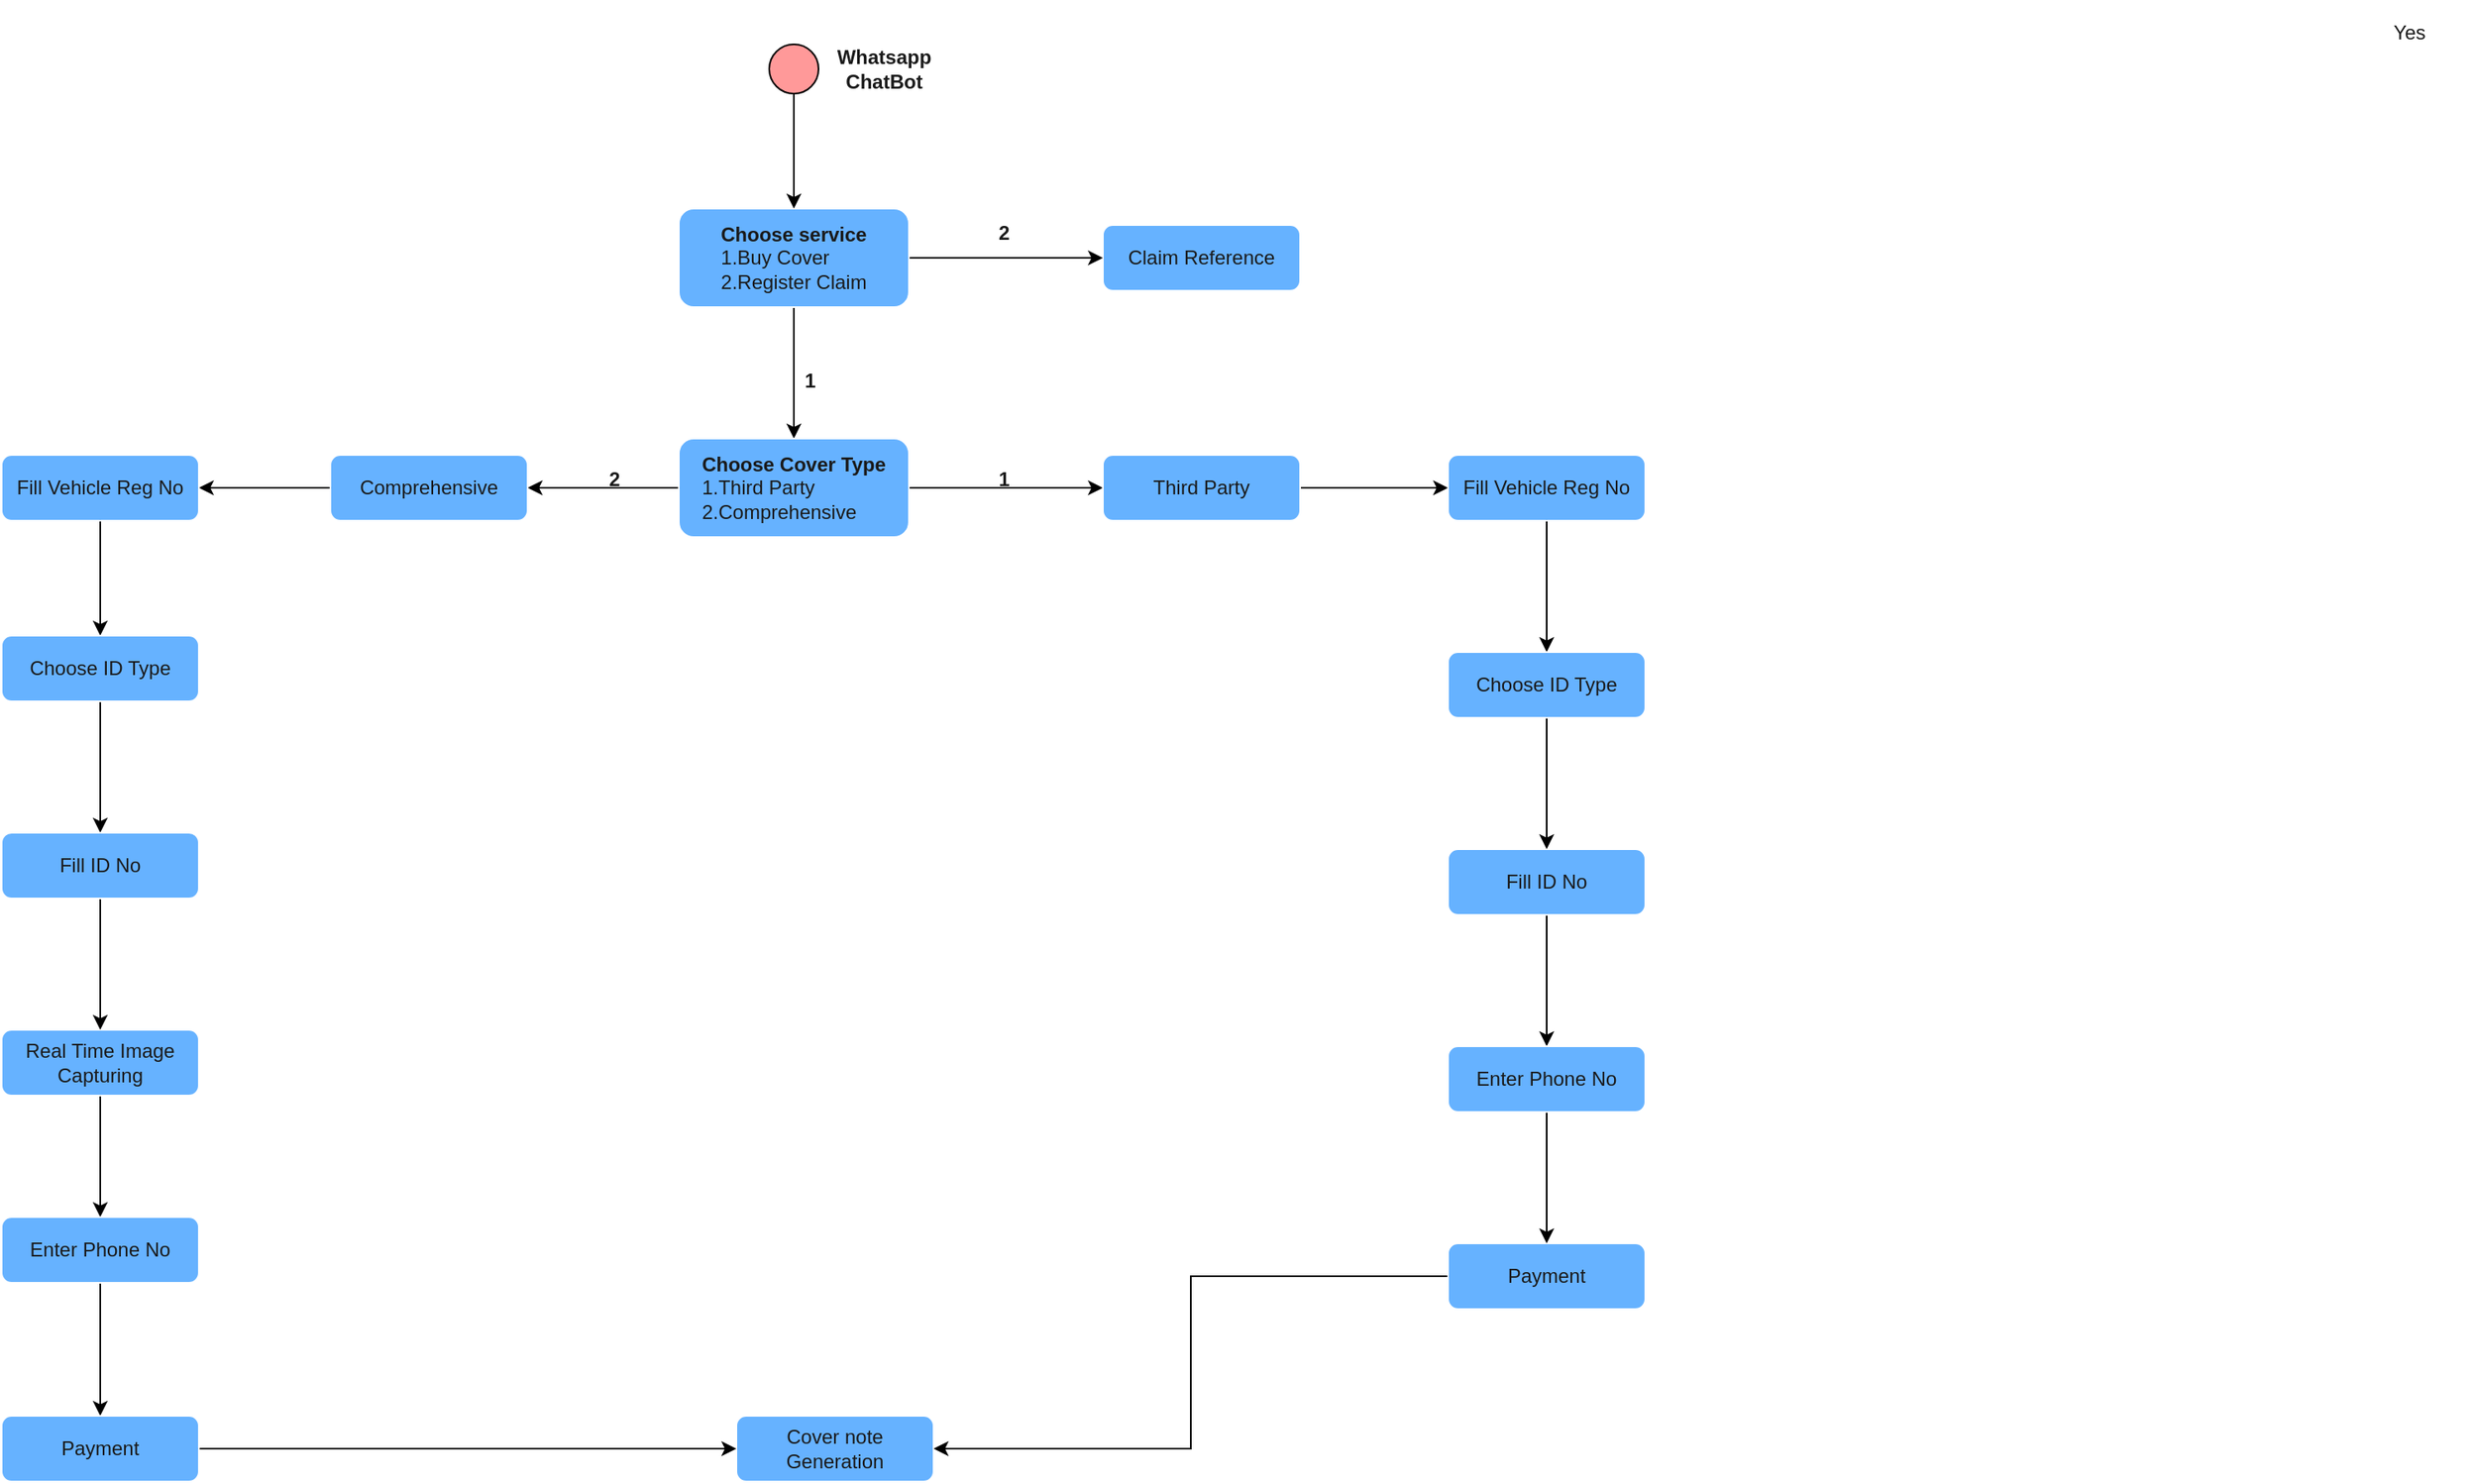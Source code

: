 <mxfile version="21.8.0" type="github">
  <diagram id="C5RBs43oDa-KdzZeNtuy" name="Page-1">
    <mxGraphModel dx="2603" dy="913" grid="1" gridSize="10" guides="1" tooltips="1" connect="1" arrows="1" fold="1" page="1" pageScale="1" pageWidth="1169" pageHeight="827" background="#FFFFFF" math="0" shadow="0">
      <root>
        <mxCell id="WIyWlLk6GJQsqaUBKTNV-0" />
        <mxCell id="WIyWlLk6GJQsqaUBKTNV-1" parent="WIyWlLk6GJQsqaUBKTNV-0" />
        <mxCell id="SSCyuXy0SERKJgrXDmF3-17" value="Yes" style="text;strokeColor=none;align=center;fillColor=none;html=1;verticalAlign=middle;whiteSpace=wrap;rounded=1;labelBackgroundColor=none;fontColor=#1A1A1A;" parent="WIyWlLk6GJQsqaUBKTNV-1" vertex="1">
          <mxGeometry x="512" y="120" width="80" height="40" as="geometry" />
        </mxCell>
        <mxCell id="pf6vQ9Jf3TC-Aerc5y8N-5" value="Claim Reference" style="rounded=1;whiteSpace=wrap;html=1;fontSize=12;glass=0;strokeWidth=1;shadow=0;labelBackgroundColor=none;fillColor=#66B2FF;strokeColor=#FFFFFF;fontColor=#1A1A1A;" parent="WIyWlLk6GJQsqaUBKTNV-1" vertex="1">
          <mxGeometry x="-243" y="257" width="120" height="40" as="geometry" />
        </mxCell>
        <mxCell id="pf6vQ9Jf3TC-Aerc5y8N-60" value="&lt;b&gt;2&lt;/b&gt;" style="text;strokeColor=none;align=center;fillColor=none;html=1;verticalAlign=middle;whiteSpace=wrap;rounded=1;labelBackgroundColor=none;fontColor=#1A1A1A;" parent="WIyWlLk6GJQsqaUBKTNV-1" vertex="1">
          <mxGeometry x="-343" y="247" width="80" height="30" as="geometry" />
        </mxCell>
        <mxCell id="bKOJOJxh9e6GTbkN9oyA-12" value="" style="edgeStyle=orthogonalEdgeStyle;rounded=0;orthogonalLoop=1;jettySize=auto;html=1;" edge="1" parent="WIyWlLk6GJQsqaUBKTNV-1" source="pf6vQ9Jf3TC-Aerc5y8N-81" target="bKOJOJxh9e6GTbkN9oyA-11">
          <mxGeometry relative="1" as="geometry" />
        </mxCell>
        <mxCell id="bKOJOJxh9e6GTbkN9oyA-13" value="" style="edgeStyle=orthogonalEdgeStyle;rounded=0;orthogonalLoop=1;jettySize=auto;html=1;" edge="1" parent="WIyWlLk6GJQsqaUBKTNV-1" source="pf6vQ9Jf3TC-Aerc5y8N-81" target="pf6vQ9Jf3TC-Aerc5y8N-5">
          <mxGeometry relative="1" as="geometry" />
        </mxCell>
        <mxCell id="pf6vQ9Jf3TC-Aerc5y8N-81" value="&lt;div&gt;&lt;b&gt;Choose service&lt;/b&gt;&lt;/div&gt;&lt;div align=&quot;left&quot;&gt;1.Buy Cover&lt;/div&gt;&lt;div align=&quot;left&quot;&gt;2.Register Claim&lt;br&gt;&lt;/div&gt;" style="rounded=1;whiteSpace=wrap;html=1;fontSize=12;glass=0;strokeWidth=1;shadow=0;labelBackgroundColor=none;fillColor=#66B2FF;strokeColor=#FFFFFF;fontColor=#1A1A1A;" parent="WIyWlLk6GJQsqaUBKTNV-1" vertex="1">
          <mxGeometry x="-501" y="247" width="140" height="60" as="geometry" />
        </mxCell>
        <mxCell id="bKOJOJxh9e6GTbkN9oyA-9" value="" style="edgeStyle=orthogonalEdgeStyle;rounded=0;orthogonalLoop=1;jettySize=auto;html=1;" edge="1" parent="WIyWlLk6GJQsqaUBKTNV-1" source="bKOJOJxh9e6GTbkN9oyA-0" target="pf6vQ9Jf3TC-Aerc5y8N-81">
          <mxGeometry relative="1" as="geometry" />
        </mxCell>
        <mxCell id="bKOJOJxh9e6GTbkN9oyA-0" value="" style="ellipse;whiteSpace=wrap;html=1;aspect=fixed;fillColor=#FF9999;" vertex="1" parent="WIyWlLk6GJQsqaUBKTNV-1">
          <mxGeometry x="-446" y="147" width="30" height="30" as="geometry" />
        </mxCell>
        <mxCell id="bKOJOJxh9e6GTbkN9oyA-16" value="" style="edgeStyle=orthogonalEdgeStyle;rounded=0;orthogonalLoop=1;jettySize=auto;html=1;" edge="1" parent="WIyWlLk6GJQsqaUBKTNV-1" source="bKOJOJxh9e6GTbkN9oyA-11" target="bKOJOJxh9e6GTbkN9oyA-15">
          <mxGeometry relative="1" as="geometry" />
        </mxCell>
        <mxCell id="bKOJOJxh9e6GTbkN9oyA-18" value="" style="edgeStyle=orthogonalEdgeStyle;rounded=0;orthogonalLoop=1;jettySize=auto;html=1;" edge="1" parent="WIyWlLk6GJQsqaUBKTNV-1" source="bKOJOJxh9e6GTbkN9oyA-11" target="bKOJOJxh9e6GTbkN9oyA-17">
          <mxGeometry relative="1" as="geometry" />
        </mxCell>
        <mxCell id="bKOJOJxh9e6GTbkN9oyA-11" value="&lt;div&gt;&lt;b&gt;Choose Cover Type&lt;/b&gt;&lt;/div&gt;&lt;div align=&quot;left&quot;&gt;1.Third Party&lt;/div&gt;&lt;div align=&quot;left&quot;&gt;2.Comprehensive&lt;br&gt;&lt;/div&gt;" style="rounded=1;whiteSpace=wrap;html=1;fontSize=12;glass=0;strokeWidth=1;shadow=0;labelBackgroundColor=none;fillColor=#66B2FF;strokeColor=#FFFFFF;fontColor=#1A1A1A;" vertex="1" parent="WIyWlLk6GJQsqaUBKTNV-1">
          <mxGeometry x="-501" y="387" width="140" height="60" as="geometry" />
        </mxCell>
        <mxCell id="bKOJOJxh9e6GTbkN9oyA-14" value="&lt;b&gt;1&lt;/b&gt;" style="text;strokeColor=none;align=center;fillColor=none;html=1;verticalAlign=middle;whiteSpace=wrap;rounded=1;labelBackgroundColor=none;fontColor=#1A1A1A;" vertex="1" parent="WIyWlLk6GJQsqaUBKTNV-1">
          <mxGeometry x="-446" y="337" width="50" height="30" as="geometry" />
        </mxCell>
        <mxCell id="bKOJOJxh9e6GTbkN9oyA-21" value="" style="edgeStyle=orthogonalEdgeStyle;rounded=0;orthogonalLoop=1;jettySize=auto;html=1;" edge="1" parent="WIyWlLk6GJQsqaUBKTNV-1" source="bKOJOJxh9e6GTbkN9oyA-15" target="bKOJOJxh9e6GTbkN9oyA-19">
          <mxGeometry relative="1" as="geometry" />
        </mxCell>
        <mxCell id="bKOJOJxh9e6GTbkN9oyA-15" value="Third Party" style="rounded=1;whiteSpace=wrap;html=1;fontSize=12;glass=0;strokeWidth=1;shadow=0;labelBackgroundColor=none;fillColor=#66B2FF;strokeColor=#FFFFFF;fontColor=#1A1A1A;" vertex="1" parent="WIyWlLk6GJQsqaUBKTNV-1">
          <mxGeometry x="-243" y="397" width="120" height="40" as="geometry" />
        </mxCell>
        <mxCell id="bKOJOJxh9e6GTbkN9oyA-34" value="" style="edgeStyle=orthogonalEdgeStyle;rounded=0;orthogonalLoop=1;jettySize=auto;html=1;" edge="1" parent="WIyWlLk6GJQsqaUBKTNV-1" source="bKOJOJxh9e6GTbkN9oyA-17">
          <mxGeometry relative="1" as="geometry">
            <mxPoint x="-793" y="417" as="targetPoint" />
          </mxGeometry>
        </mxCell>
        <mxCell id="bKOJOJxh9e6GTbkN9oyA-17" value="Comprehensive" style="rounded=1;whiteSpace=wrap;html=1;fontSize=12;glass=0;strokeWidth=1;shadow=0;labelBackgroundColor=none;fillColor=#66B2FF;strokeColor=#FFFFFF;fontColor=#1A1A1A;" vertex="1" parent="WIyWlLk6GJQsqaUBKTNV-1">
          <mxGeometry x="-713" y="397" width="120" height="40" as="geometry" />
        </mxCell>
        <mxCell id="bKOJOJxh9e6GTbkN9oyA-25" value="" style="edgeStyle=orthogonalEdgeStyle;rounded=0;orthogonalLoop=1;jettySize=auto;html=1;" edge="1" parent="WIyWlLk6GJQsqaUBKTNV-1" source="bKOJOJxh9e6GTbkN9oyA-19" target="bKOJOJxh9e6GTbkN9oyA-23">
          <mxGeometry relative="1" as="geometry" />
        </mxCell>
        <mxCell id="bKOJOJxh9e6GTbkN9oyA-19" value="Fill Vehicle Reg No" style="rounded=1;whiteSpace=wrap;html=1;fontSize=12;glass=0;strokeWidth=1;shadow=0;labelBackgroundColor=none;fillColor=#66B2FF;strokeColor=#FFFFFF;fontColor=#1A1A1A;" vertex="1" parent="WIyWlLk6GJQsqaUBKTNV-1">
          <mxGeometry x="-33" y="397" width="120" height="40" as="geometry" />
        </mxCell>
        <mxCell id="bKOJOJxh9e6GTbkN9oyA-31" value="" style="edgeStyle=orthogonalEdgeStyle;rounded=0;orthogonalLoop=1;jettySize=auto;html=1;" edge="1" parent="WIyWlLk6GJQsqaUBKTNV-1" source="bKOJOJxh9e6GTbkN9oyA-22" target="bKOJOJxh9e6GTbkN9oyA-30">
          <mxGeometry relative="1" as="geometry" />
        </mxCell>
        <mxCell id="bKOJOJxh9e6GTbkN9oyA-22" value="Fill ID No" style="rounded=1;whiteSpace=wrap;html=1;fontSize=12;glass=0;strokeWidth=1;shadow=0;labelBackgroundColor=none;fillColor=#66B2FF;strokeColor=#FFFFFF;fontColor=#1A1A1A;" vertex="1" parent="WIyWlLk6GJQsqaUBKTNV-1">
          <mxGeometry x="-33" y="637" width="120" height="40" as="geometry" />
        </mxCell>
        <mxCell id="bKOJOJxh9e6GTbkN9oyA-24" value="" style="edgeStyle=orthogonalEdgeStyle;rounded=0;orthogonalLoop=1;jettySize=auto;html=1;" edge="1" parent="WIyWlLk6GJQsqaUBKTNV-1" source="bKOJOJxh9e6GTbkN9oyA-23" target="bKOJOJxh9e6GTbkN9oyA-22">
          <mxGeometry relative="1" as="geometry" />
        </mxCell>
        <mxCell id="bKOJOJxh9e6GTbkN9oyA-23" value="Choose ID Type" style="rounded=1;whiteSpace=wrap;html=1;fontSize=12;glass=0;strokeWidth=1;shadow=0;labelBackgroundColor=none;fillColor=#66B2FF;strokeColor=#FFFFFF;fontColor=#1A1A1A;" vertex="1" parent="WIyWlLk6GJQsqaUBKTNV-1">
          <mxGeometry x="-33" y="517" width="120" height="40" as="geometry" />
        </mxCell>
        <mxCell id="bKOJOJxh9e6GTbkN9oyA-26" value="Cover note Generation" style="rounded=1;whiteSpace=wrap;html=1;fontSize=12;glass=0;strokeWidth=1;shadow=0;labelBackgroundColor=none;fillColor=#66B2FF;strokeColor=#FFFFFF;fontColor=#1A1A1A;" vertex="1" parent="WIyWlLk6GJQsqaUBKTNV-1">
          <mxGeometry x="-466" y="982" width="120" height="40" as="geometry" />
        </mxCell>
        <mxCell id="bKOJOJxh9e6GTbkN9oyA-44" value="" style="edgeStyle=orthogonalEdgeStyle;rounded=0;orthogonalLoop=1;jettySize=auto;html=1;" edge="1" parent="WIyWlLk6GJQsqaUBKTNV-1" source="bKOJOJxh9e6GTbkN9oyA-27" target="bKOJOJxh9e6GTbkN9oyA-41">
          <mxGeometry relative="1" as="geometry" />
        </mxCell>
        <mxCell id="bKOJOJxh9e6GTbkN9oyA-27" value="Real Time Image Capturing" style="rounded=1;whiteSpace=wrap;html=1;fontSize=12;glass=0;strokeWidth=1;shadow=0;labelBackgroundColor=none;fillColor=#66B2FF;strokeColor=#FFFFFF;fontColor=#1A1A1A;" vertex="1" parent="WIyWlLk6GJQsqaUBKTNV-1">
          <mxGeometry x="-913" y="747" width="120" height="40" as="geometry" />
        </mxCell>
        <mxCell id="bKOJOJxh9e6GTbkN9oyA-53" style="edgeStyle=orthogonalEdgeStyle;rounded=0;orthogonalLoop=1;jettySize=auto;html=1;entryX=1;entryY=0.5;entryDx=0;entryDy=0;" edge="1" parent="WIyWlLk6GJQsqaUBKTNV-1" source="bKOJOJxh9e6GTbkN9oyA-29" target="bKOJOJxh9e6GTbkN9oyA-26">
          <mxGeometry relative="1" as="geometry" />
        </mxCell>
        <mxCell id="bKOJOJxh9e6GTbkN9oyA-29" value="Payment" style="rounded=1;whiteSpace=wrap;html=1;fontSize=12;glass=0;strokeWidth=1;shadow=0;labelBackgroundColor=none;fillColor=#66B2FF;strokeColor=#FFFFFF;fontColor=#1A1A1A;" vertex="1" parent="WIyWlLk6GJQsqaUBKTNV-1">
          <mxGeometry x="-33" y="877" width="120" height="40" as="geometry" />
        </mxCell>
        <mxCell id="bKOJOJxh9e6GTbkN9oyA-33" value="" style="edgeStyle=orthogonalEdgeStyle;rounded=0;orthogonalLoop=1;jettySize=auto;html=1;" edge="1" parent="WIyWlLk6GJQsqaUBKTNV-1" source="bKOJOJxh9e6GTbkN9oyA-30" target="bKOJOJxh9e6GTbkN9oyA-29">
          <mxGeometry relative="1" as="geometry" />
        </mxCell>
        <mxCell id="bKOJOJxh9e6GTbkN9oyA-30" value="Enter Phone No" style="rounded=1;whiteSpace=wrap;html=1;fontSize=12;glass=0;strokeWidth=1;shadow=0;labelBackgroundColor=none;fillColor=#66B2FF;strokeColor=#FFFFFF;fontColor=#1A1A1A;" vertex="1" parent="WIyWlLk6GJQsqaUBKTNV-1">
          <mxGeometry x="-33" y="757" width="120" height="40" as="geometry" />
        </mxCell>
        <mxCell id="bKOJOJxh9e6GTbkN9oyA-32" value="&lt;b&gt;Whatsapp ChatBot&lt;br&gt;&lt;/b&gt;" style="text;strokeColor=none;align=center;fillColor=none;html=1;verticalAlign=middle;whiteSpace=wrap;rounded=1;labelBackgroundColor=none;fontColor=#1A1A1A;" vertex="1" parent="WIyWlLk6GJQsqaUBKTNV-1">
          <mxGeometry x="-416" y="147" width="80" height="30" as="geometry" />
        </mxCell>
        <mxCell id="bKOJOJxh9e6GTbkN9oyA-37" value="" style="edgeStyle=orthogonalEdgeStyle;rounded=0;orthogonalLoop=1;jettySize=auto;html=1;" edge="1" parent="WIyWlLk6GJQsqaUBKTNV-1" source="bKOJOJxh9e6GTbkN9oyA-35" target="bKOJOJxh9e6GTbkN9oyA-36">
          <mxGeometry relative="1" as="geometry" />
        </mxCell>
        <mxCell id="bKOJOJxh9e6GTbkN9oyA-35" value="Fill Vehicle Reg No" style="rounded=1;whiteSpace=wrap;html=1;fontSize=12;glass=0;strokeWidth=1;shadow=0;labelBackgroundColor=none;fillColor=#66B2FF;strokeColor=#FFFFFF;fontColor=#1A1A1A;" vertex="1" parent="WIyWlLk6GJQsqaUBKTNV-1">
          <mxGeometry x="-913" y="397" width="120" height="40" as="geometry" />
        </mxCell>
        <mxCell id="bKOJOJxh9e6GTbkN9oyA-39" value="" style="edgeStyle=orthogonalEdgeStyle;rounded=0;orthogonalLoop=1;jettySize=auto;html=1;" edge="1" parent="WIyWlLk6GJQsqaUBKTNV-1" source="bKOJOJxh9e6GTbkN9oyA-36" target="bKOJOJxh9e6GTbkN9oyA-38">
          <mxGeometry relative="1" as="geometry" />
        </mxCell>
        <mxCell id="bKOJOJxh9e6GTbkN9oyA-36" value="Choose ID Type" style="rounded=1;whiteSpace=wrap;html=1;fontSize=12;glass=0;strokeWidth=1;shadow=0;labelBackgroundColor=none;fillColor=#66B2FF;strokeColor=#FFFFFF;fontColor=#1A1A1A;" vertex="1" parent="WIyWlLk6GJQsqaUBKTNV-1">
          <mxGeometry x="-913" y="507" width="120" height="40" as="geometry" />
        </mxCell>
        <mxCell id="bKOJOJxh9e6GTbkN9oyA-40" value="" style="edgeStyle=orthogonalEdgeStyle;rounded=0;orthogonalLoop=1;jettySize=auto;html=1;" edge="1" parent="WIyWlLk6GJQsqaUBKTNV-1" source="bKOJOJxh9e6GTbkN9oyA-38" target="bKOJOJxh9e6GTbkN9oyA-27">
          <mxGeometry relative="1" as="geometry" />
        </mxCell>
        <mxCell id="bKOJOJxh9e6GTbkN9oyA-38" value="Fill ID No" style="rounded=1;whiteSpace=wrap;html=1;fontSize=12;glass=0;strokeWidth=1;shadow=0;labelBackgroundColor=none;fillColor=#66B2FF;strokeColor=#FFFFFF;fontColor=#1A1A1A;" vertex="1" parent="WIyWlLk6GJQsqaUBKTNV-1">
          <mxGeometry x="-913" y="627" width="120" height="40" as="geometry" />
        </mxCell>
        <mxCell id="bKOJOJxh9e6GTbkN9oyA-45" value="" style="edgeStyle=orthogonalEdgeStyle;rounded=0;orthogonalLoop=1;jettySize=auto;html=1;" edge="1" parent="WIyWlLk6GJQsqaUBKTNV-1" source="bKOJOJxh9e6GTbkN9oyA-41" target="bKOJOJxh9e6GTbkN9oyA-42">
          <mxGeometry relative="1" as="geometry" />
        </mxCell>
        <mxCell id="bKOJOJxh9e6GTbkN9oyA-41" value="Enter Phone No" style="rounded=1;whiteSpace=wrap;html=1;fontSize=12;glass=0;strokeWidth=1;shadow=0;labelBackgroundColor=none;fillColor=#66B2FF;strokeColor=#FFFFFF;fontColor=#1A1A1A;" vertex="1" parent="WIyWlLk6GJQsqaUBKTNV-1">
          <mxGeometry x="-913" y="861" width="120" height="40" as="geometry" />
        </mxCell>
        <mxCell id="bKOJOJxh9e6GTbkN9oyA-51" style="edgeStyle=orthogonalEdgeStyle;rounded=0;orthogonalLoop=1;jettySize=auto;html=1;entryX=0;entryY=0.5;entryDx=0;entryDy=0;" edge="1" parent="WIyWlLk6GJQsqaUBKTNV-1" source="bKOJOJxh9e6GTbkN9oyA-42" target="bKOJOJxh9e6GTbkN9oyA-26">
          <mxGeometry relative="1" as="geometry" />
        </mxCell>
        <mxCell id="bKOJOJxh9e6GTbkN9oyA-42" value="Payment" style="rounded=1;whiteSpace=wrap;html=1;fontSize=12;glass=0;strokeWidth=1;shadow=0;labelBackgroundColor=none;fillColor=#66B2FF;strokeColor=#FFFFFF;fontColor=#1A1A1A;" vertex="1" parent="WIyWlLk6GJQsqaUBKTNV-1">
          <mxGeometry x="-913" y="982" width="120" height="40" as="geometry" />
        </mxCell>
        <mxCell id="bKOJOJxh9e6GTbkN9oyA-54" value="&lt;b&gt;1&lt;/b&gt;" style="text;strokeColor=none;align=center;fillColor=none;html=1;verticalAlign=middle;whiteSpace=wrap;rounded=1;labelBackgroundColor=none;fontColor=#1A1A1A;" vertex="1" parent="WIyWlLk6GJQsqaUBKTNV-1">
          <mxGeometry x="-328" y="397" width="50" height="30" as="geometry" />
        </mxCell>
        <mxCell id="bKOJOJxh9e6GTbkN9oyA-55" value="&lt;b&gt;2&lt;/b&gt;" style="text;strokeColor=none;align=center;fillColor=none;html=1;verticalAlign=middle;whiteSpace=wrap;rounded=1;labelBackgroundColor=none;fontColor=#1A1A1A;" vertex="1" parent="WIyWlLk6GJQsqaUBKTNV-1">
          <mxGeometry x="-580" y="397" width="80" height="30" as="geometry" />
        </mxCell>
      </root>
    </mxGraphModel>
  </diagram>
</mxfile>
